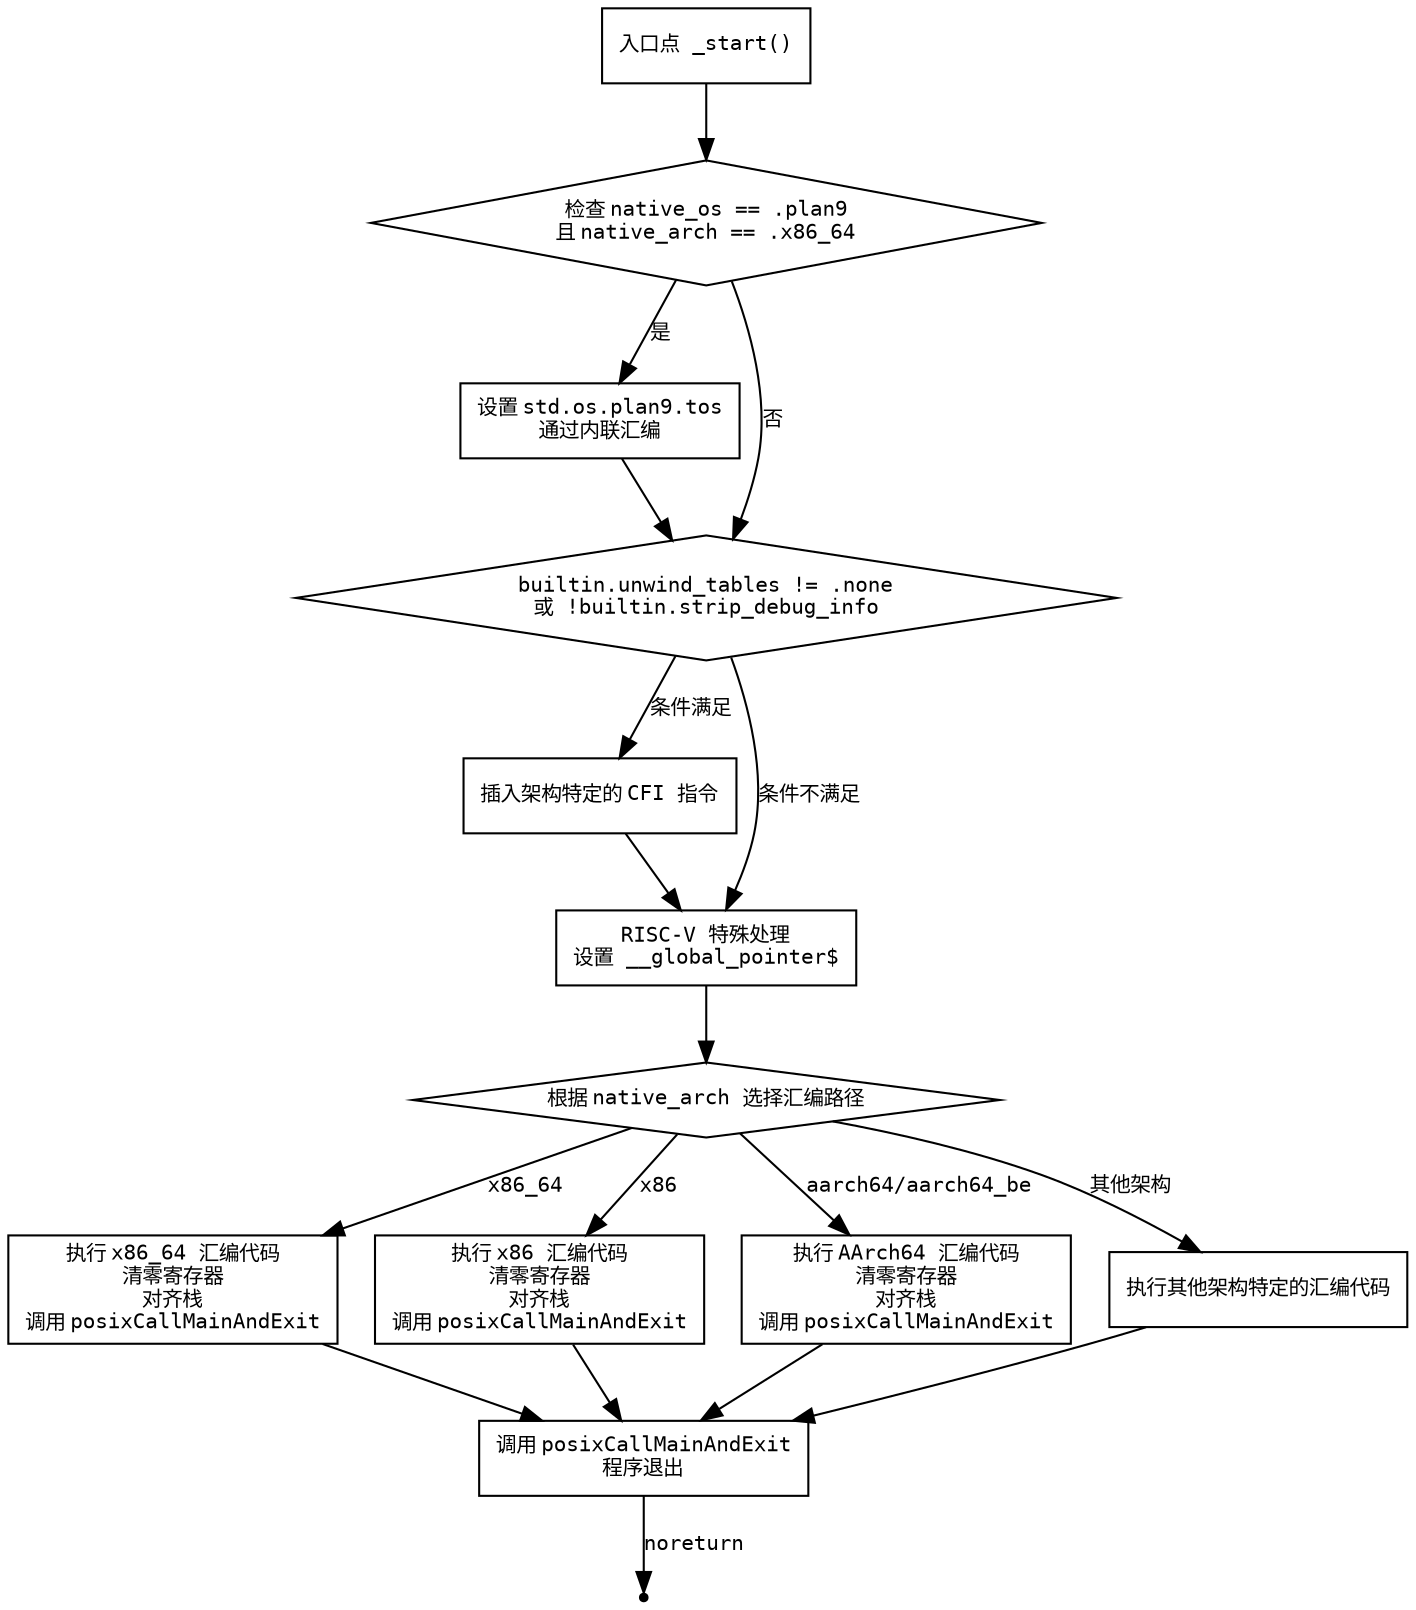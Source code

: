 
digraph _start_flow {
    node [shape=rectangle, fontname="Courier", fontsize=10];
    edge [fontname="Courier", fontsize=10];

    start [label="入口点 _start()"];
    check_plan9_x86_64 [label="检查 native_os == .plan9\n且 native_arch == .x86_64", shape=diamond];
    set_tos [label="设置 std.os.plan9.tos\n通过内联汇编"];
    check_unwind_tables [label="builtin.unwind_tables != .none\n或 !builtin.strip_debug_info", shape=diamond];
    insert_cfi [label="插入架构特定的 CFI 指令"];
    riscv_special_case [label="RISC-V 特殊处理\n设置 __global_pointer$"];
    arch_switch [label="根据 native_arch 选择汇编路径", shape=diamond];
    x86_64_code [label="执行 x86_64 汇编代码\n清零寄存器\n对齐栈\n调用 posixCallMainAndExit"];
    x86_code [label="执行 x86 汇编代码\n清零寄存器\n对齐栈\n调用 posixCallMainAndExit"];
    aarch64_code [label="执行 AArch64 汇编代码\n清零寄存器\n对齐栈\n调用 posixCallMainAndExit"];
    // 其他架构节点（此处简化为一个节点，实际需扩展）
    other_arch_code [label="执行其他架构特定的汇编代码"];
    call_posix [label="调用 posixCallMainAndExit\n程序退出"];

    start -> check_plan9_x86_64;
    check_plan9_x86_64 -> set_tos [label="是"];
    check_plan9_x86_64 -> check_unwind_tables [label="否"];
    set_tos -> check_unwind_tables;

    check_unwind_tables -> insert_cfi [label="条件满足"];
    check_unwind_tables -> riscv_special_case [label="条件不满足"];

    insert_cfi -> riscv_special_case;
    riscv_special_case -> arch_switch;

    arch_switch -> x86_64_code [label="x86_64"];
    arch_switch -> x86_code [label="x86"];
    arch_switch -> aarch64_code [label="aarch64/aarch64_be"];
    arch_switch -> other_arch_code [label="其他架构"];
    
    x86_64_code -> call_posix;
    x86_code -> call_posix;
    aarch64_code -> call_posix;
    other_arch_code -> call_posix;
    
    call_posix -> exit [label="noreturn"];
    exit [shape=point];
}
